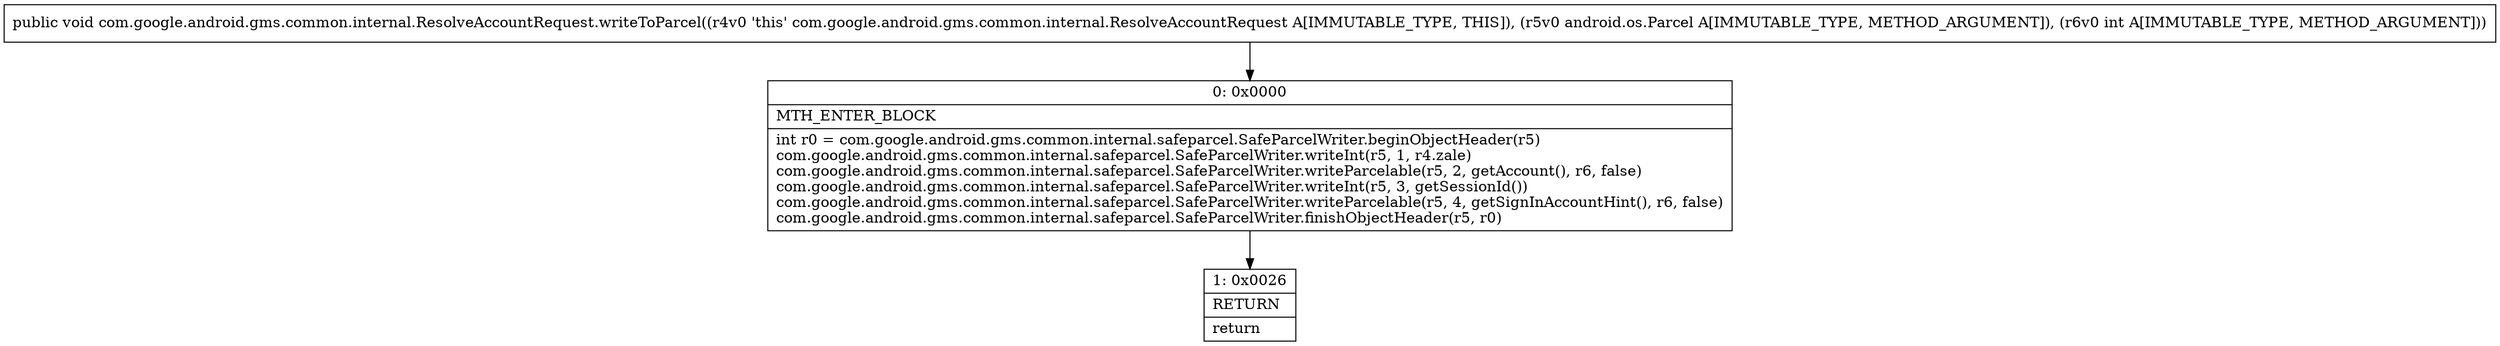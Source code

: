 digraph "CFG forcom.google.android.gms.common.internal.ResolveAccountRequest.writeToParcel(Landroid\/os\/Parcel;I)V" {
Node_0 [shape=record,label="{0\:\ 0x0000|MTH_ENTER_BLOCK\l|int r0 = com.google.android.gms.common.internal.safeparcel.SafeParcelWriter.beginObjectHeader(r5)\lcom.google.android.gms.common.internal.safeparcel.SafeParcelWriter.writeInt(r5, 1, r4.zale)\lcom.google.android.gms.common.internal.safeparcel.SafeParcelWriter.writeParcelable(r5, 2, getAccount(), r6, false)\lcom.google.android.gms.common.internal.safeparcel.SafeParcelWriter.writeInt(r5, 3, getSessionId())\lcom.google.android.gms.common.internal.safeparcel.SafeParcelWriter.writeParcelable(r5, 4, getSignInAccountHint(), r6, false)\lcom.google.android.gms.common.internal.safeparcel.SafeParcelWriter.finishObjectHeader(r5, r0)\l}"];
Node_1 [shape=record,label="{1\:\ 0x0026|RETURN\l|return\l}"];
MethodNode[shape=record,label="{public void com.google.android.gms.common.internal.ResolveAccountRequest.writeToParcel((r4v0 'this' com.google.android.gms.common.internal.ResolveAccountRequest A[IMMUTABLE_TYPE, THIS]), (r5v0 android.os.Parcel A[IMMUTABLE_TYPE, METHOD_ARGUMENT]), (r6v0 int A[IMMUTABLE_TYPE, METHOD_ARGUMENT])) }"];
MethodNode -> Node_0;
Node_0 -> Node_1;
}

